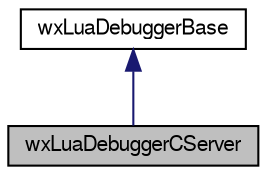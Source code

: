 digraph G
{
  edge [fontname="FreeSans",fontsize="10",labelfontname="FreeSans",labelfontsize="10"];
  node [fontname="FreeSans",fontsize="10",shape=record];
  Node1 [label="wxLuaDebuggerCServer",height=0.2,width=0.4,color="black", fillcolor="grey75", style="filled" fontcolor="black"];
  Node2 -> Node1 [dir=back,color="midnightblue",fontsize="10",style="solid",fontname="FreeSans"];
  Node2 [label="wxLuaDebuggerBase",height=0.2,width=0.4,color="black", fillcolor="white", style="filled",URL="$classwxLuaDebuggerBase.html"];
}
